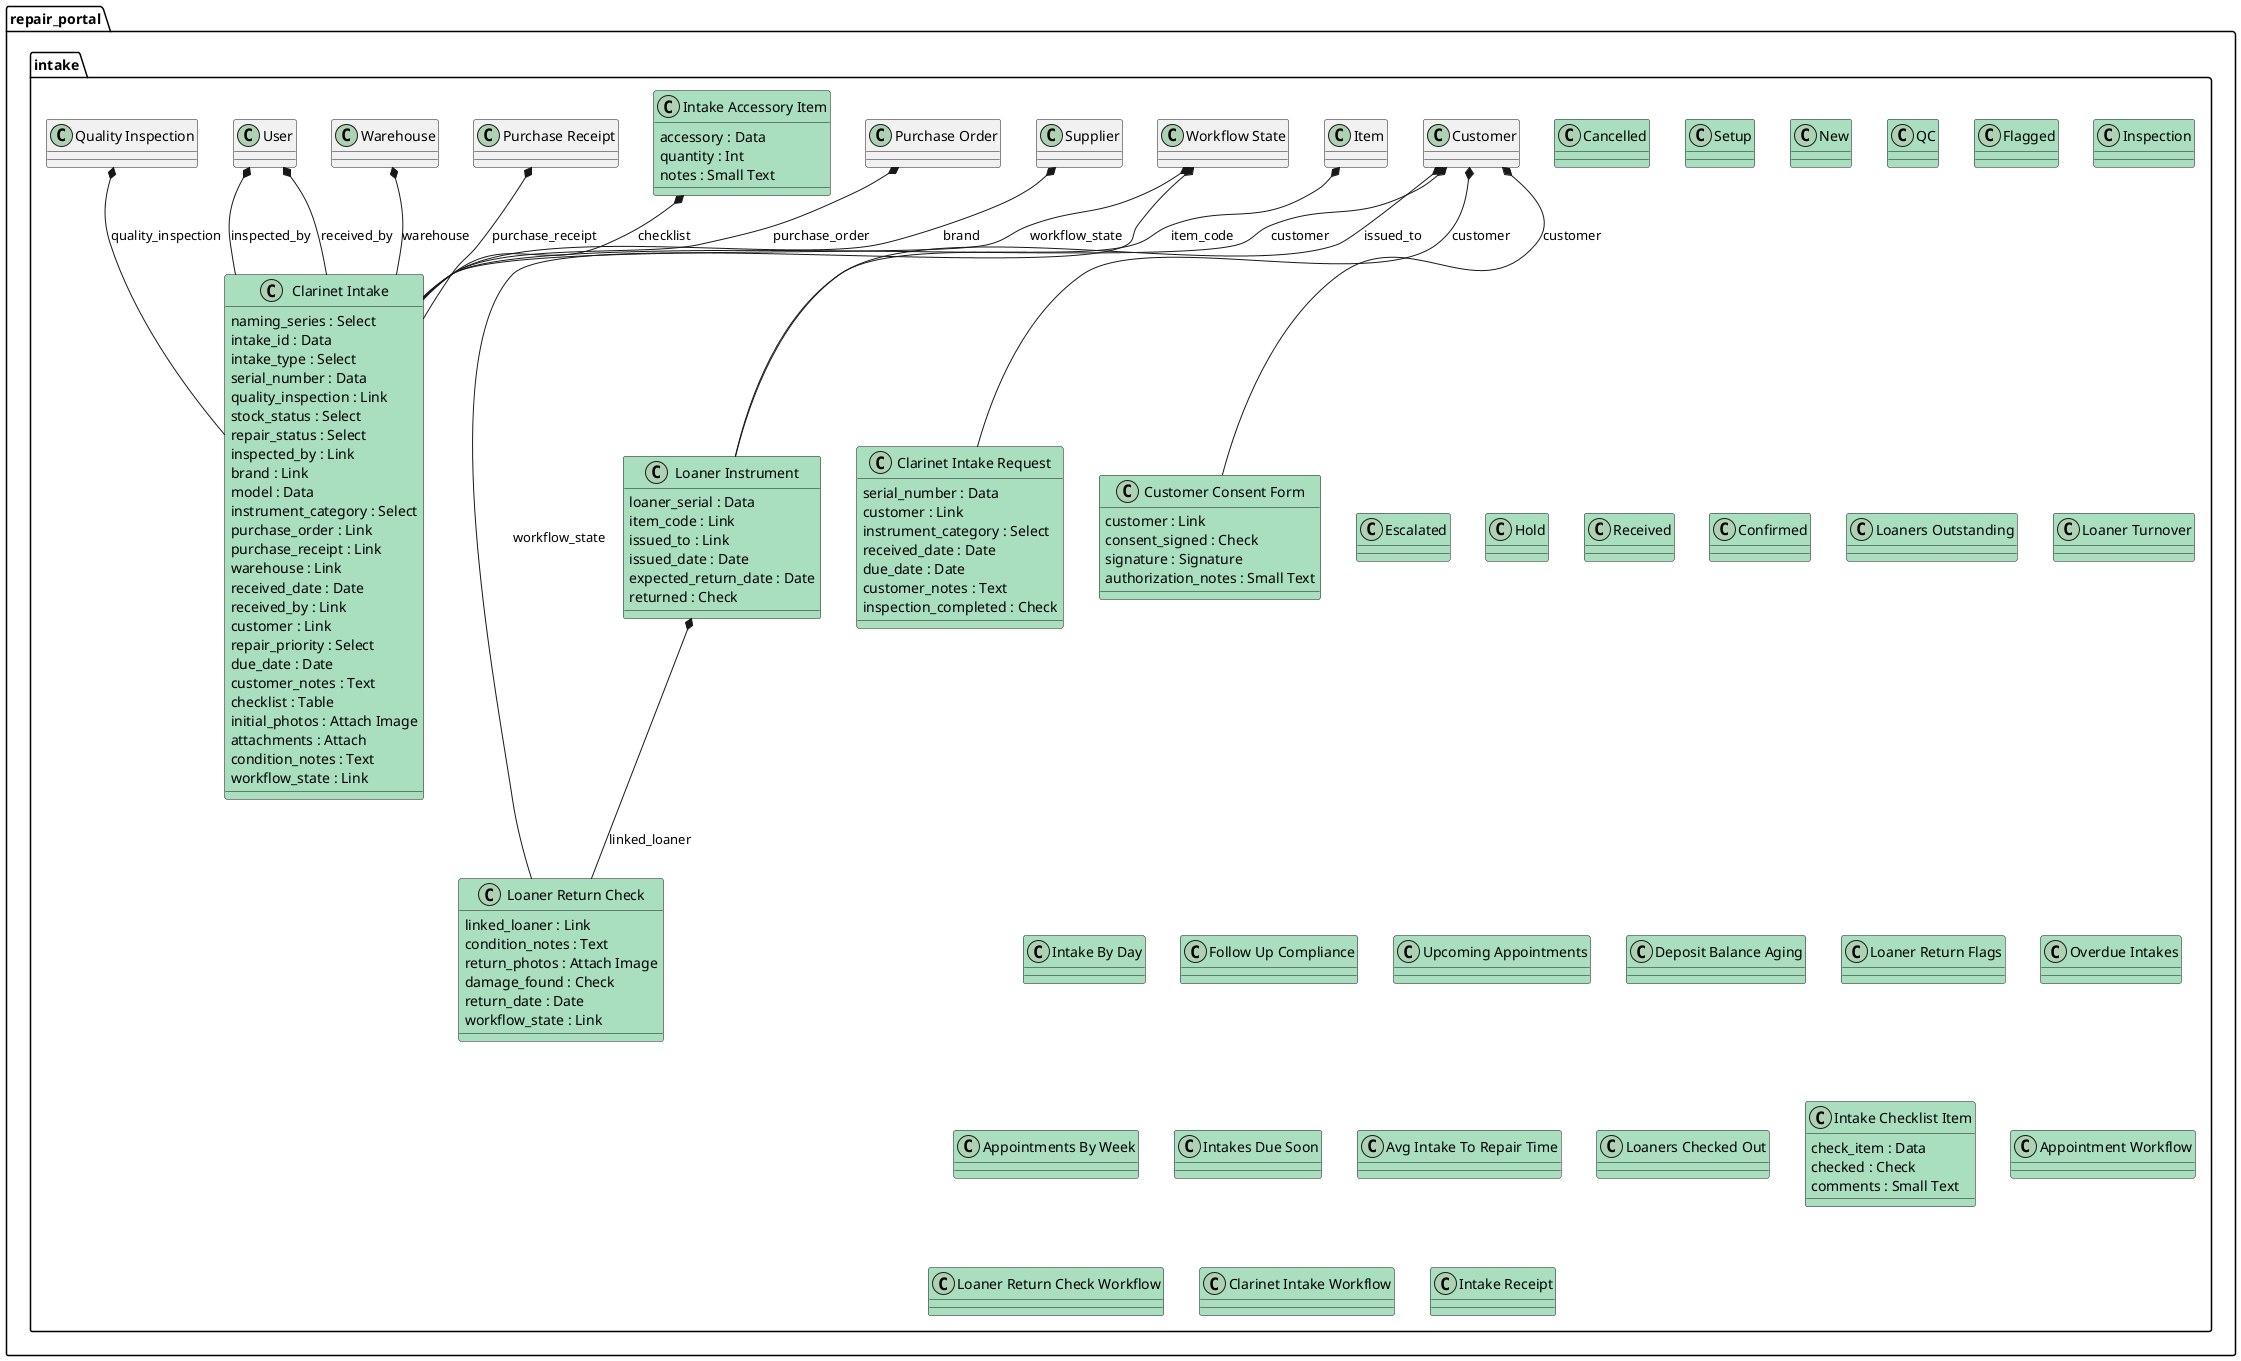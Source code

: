 @startuml
package repair_portal.intake <<Folder>> {
class "Cancelled" #A9DFBF {
}
class "Setup" #A9DFBF {
}
class "New" #A9DFBF {
}
class "QC" #A9DFBF {
}
class "Flagged" #A9DFBF {
}
class "Inspection" #A9DFBF {
}
class "Escalated" #A9DFBF {
}
class "Hold" #A9DFBF {
}
class "Received" #A9DFBF {
}
class "Confirmed" #A9DFBF {
}
class "Loaners Outstanding" #A9DFBF {
}
class "Loaner Turnover" #A9DFBF {
}
class "Intake By Day" #A9DFBF {
}
class "Follow Up Compliance" #A9DFBF {
}
class "Upcoming Appointments" #A9DFBF {
}
class "Follow Up Compliance" #A9DFBF {
}
class "Deposit Balance Aging" #A9DFBF {
}
class "Loaner Return Flags" #A9DFBF {
}
"Customer" *-- "Clarinet Intake Request" : customer
class "Clarinet Intake Request" #A9DFBF {
  serial_number : Data
  customer : Link
  instrument_category : Select
  received_date : Date
  due_date : Date
  customer_notes : Text
  inspection_completed : Check
}
class "Overdue Intakes" #A9DFBF {
}
class "Appointments By Week" #A9DFBF {
}
class "Intakes Due Soon" #A9DFBF {
}
class "Avg Intake To Repair Time" #A9DFBF {
}
class "Loaners Checked Out" #A9DFBF {
}
class "Intake Checklist Item" #A9DFBF {
  check_item : Data
  checked : Check
  comments : Small Text
}
class "Intake Accessory Item" #A9DFBF {
  accessory : Data
  quantity : Int
  notes : Small Text
}
"Loaner Instrument" *-- "Loaner Return Check" : linked_loaner
"Workflow State" *-- "Loaner Return Check" : workflow_state
class "Loaner Return Check" #A9DFBF {
  linked_loaner : Link
  condition_notes : Text
  return_photos : Attach Image
  damage_found : Check
  return_date : Date
  workflow_state : Link
}
"Item" *-- "Loaner Instrument" : item_code
"Customer" *-- "Loaner Instrument" : issued_to
class "Loaner Instrument" #A9DFBF {
  loaner_serial : Data
  item_code : Link
  issued_to : Link
  issued_date : Date
  expected_return_date : Date
  returned : Check
}
"Customer" *-- "Customer Consent Form" : customer
class "Customer Consent Form" #A9DFBF {
  customer : Link
  consent_signed : Check
  signature : Signature
  authorization_notes : Small Text
}
"Quality Inspection" *-- "Clarinet Intake" : quality_inspection
"User" *-- "Clarinet Intake" : inspected_by
"Supplier" *-- "Clarinet Intake" : brand
"Purchase Order" *-- "Clarinet Intake" : purchase_order
"Purchase Receipt" *-- "Clarinet Intake" : purchase_receipt
"Warehouse" *-- "Clarinet Intake" : warehouse
"User" *-- "Clarinet Intake" : received_by
"Customer" *-- "Clarinet Intake" : customer
"Intake Accessory Item" *-- "Clarinet Intake" : checklist
"Workflow State" *-- "Clarinet Intake" : workflow_state
class "Clarinet Intake" #A9DFBF {
  naming_series : Select
  intake_id : Data
  intake_type : Select
  serial_number : Data
  quality_inspection : Link
  stock_status : Select
  repair_status : Select
  inspected_by : Link
  brand : Link
  model : Data
  instrument_category : Select
  purchase_order : Link
  purchase_receipt : Link
  warehouse : Link
  received_date : Date
  received_by : Link
  customer : Link
  repair_priority : Select
  due_date : Date
  customer_notes : Text
  checklist : Table
  initial_photos : Attach Image
  attachments : Attach
  condition_notes : Text
  workflow_state : Link
}
class "Appointment Workflow" #A9DFBF {
}
class "Loaner Return Check Workflow" #A9DFBF {
}
class "Clarinet Intake Workflow" #A9DFBF {
}
class "Intake Receipt" #A9DFBF {
}
}
@enduml